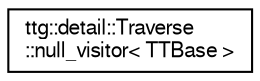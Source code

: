 digraph "Graphical Class Hierarchy"
{
 // LATEX_PDF_SIZE
  edge [fontname="FreeSans",fontsize="10",labelfontname="FreeSans",labelfontsize="10"];
  node [fontname="FreeSans",fontsize="10",shape=record];
  rankdir="LR";
  Node0 [label="ttg::detail::Traverse\l::null_visitor\< TTBase \>",height=0.2,width=0.4,color="black", fillcolor="white", style="filled",URL="$structttg_1_1detail_1_1_traverse_1_1null__visitor.html",tooltip=" "];
}
